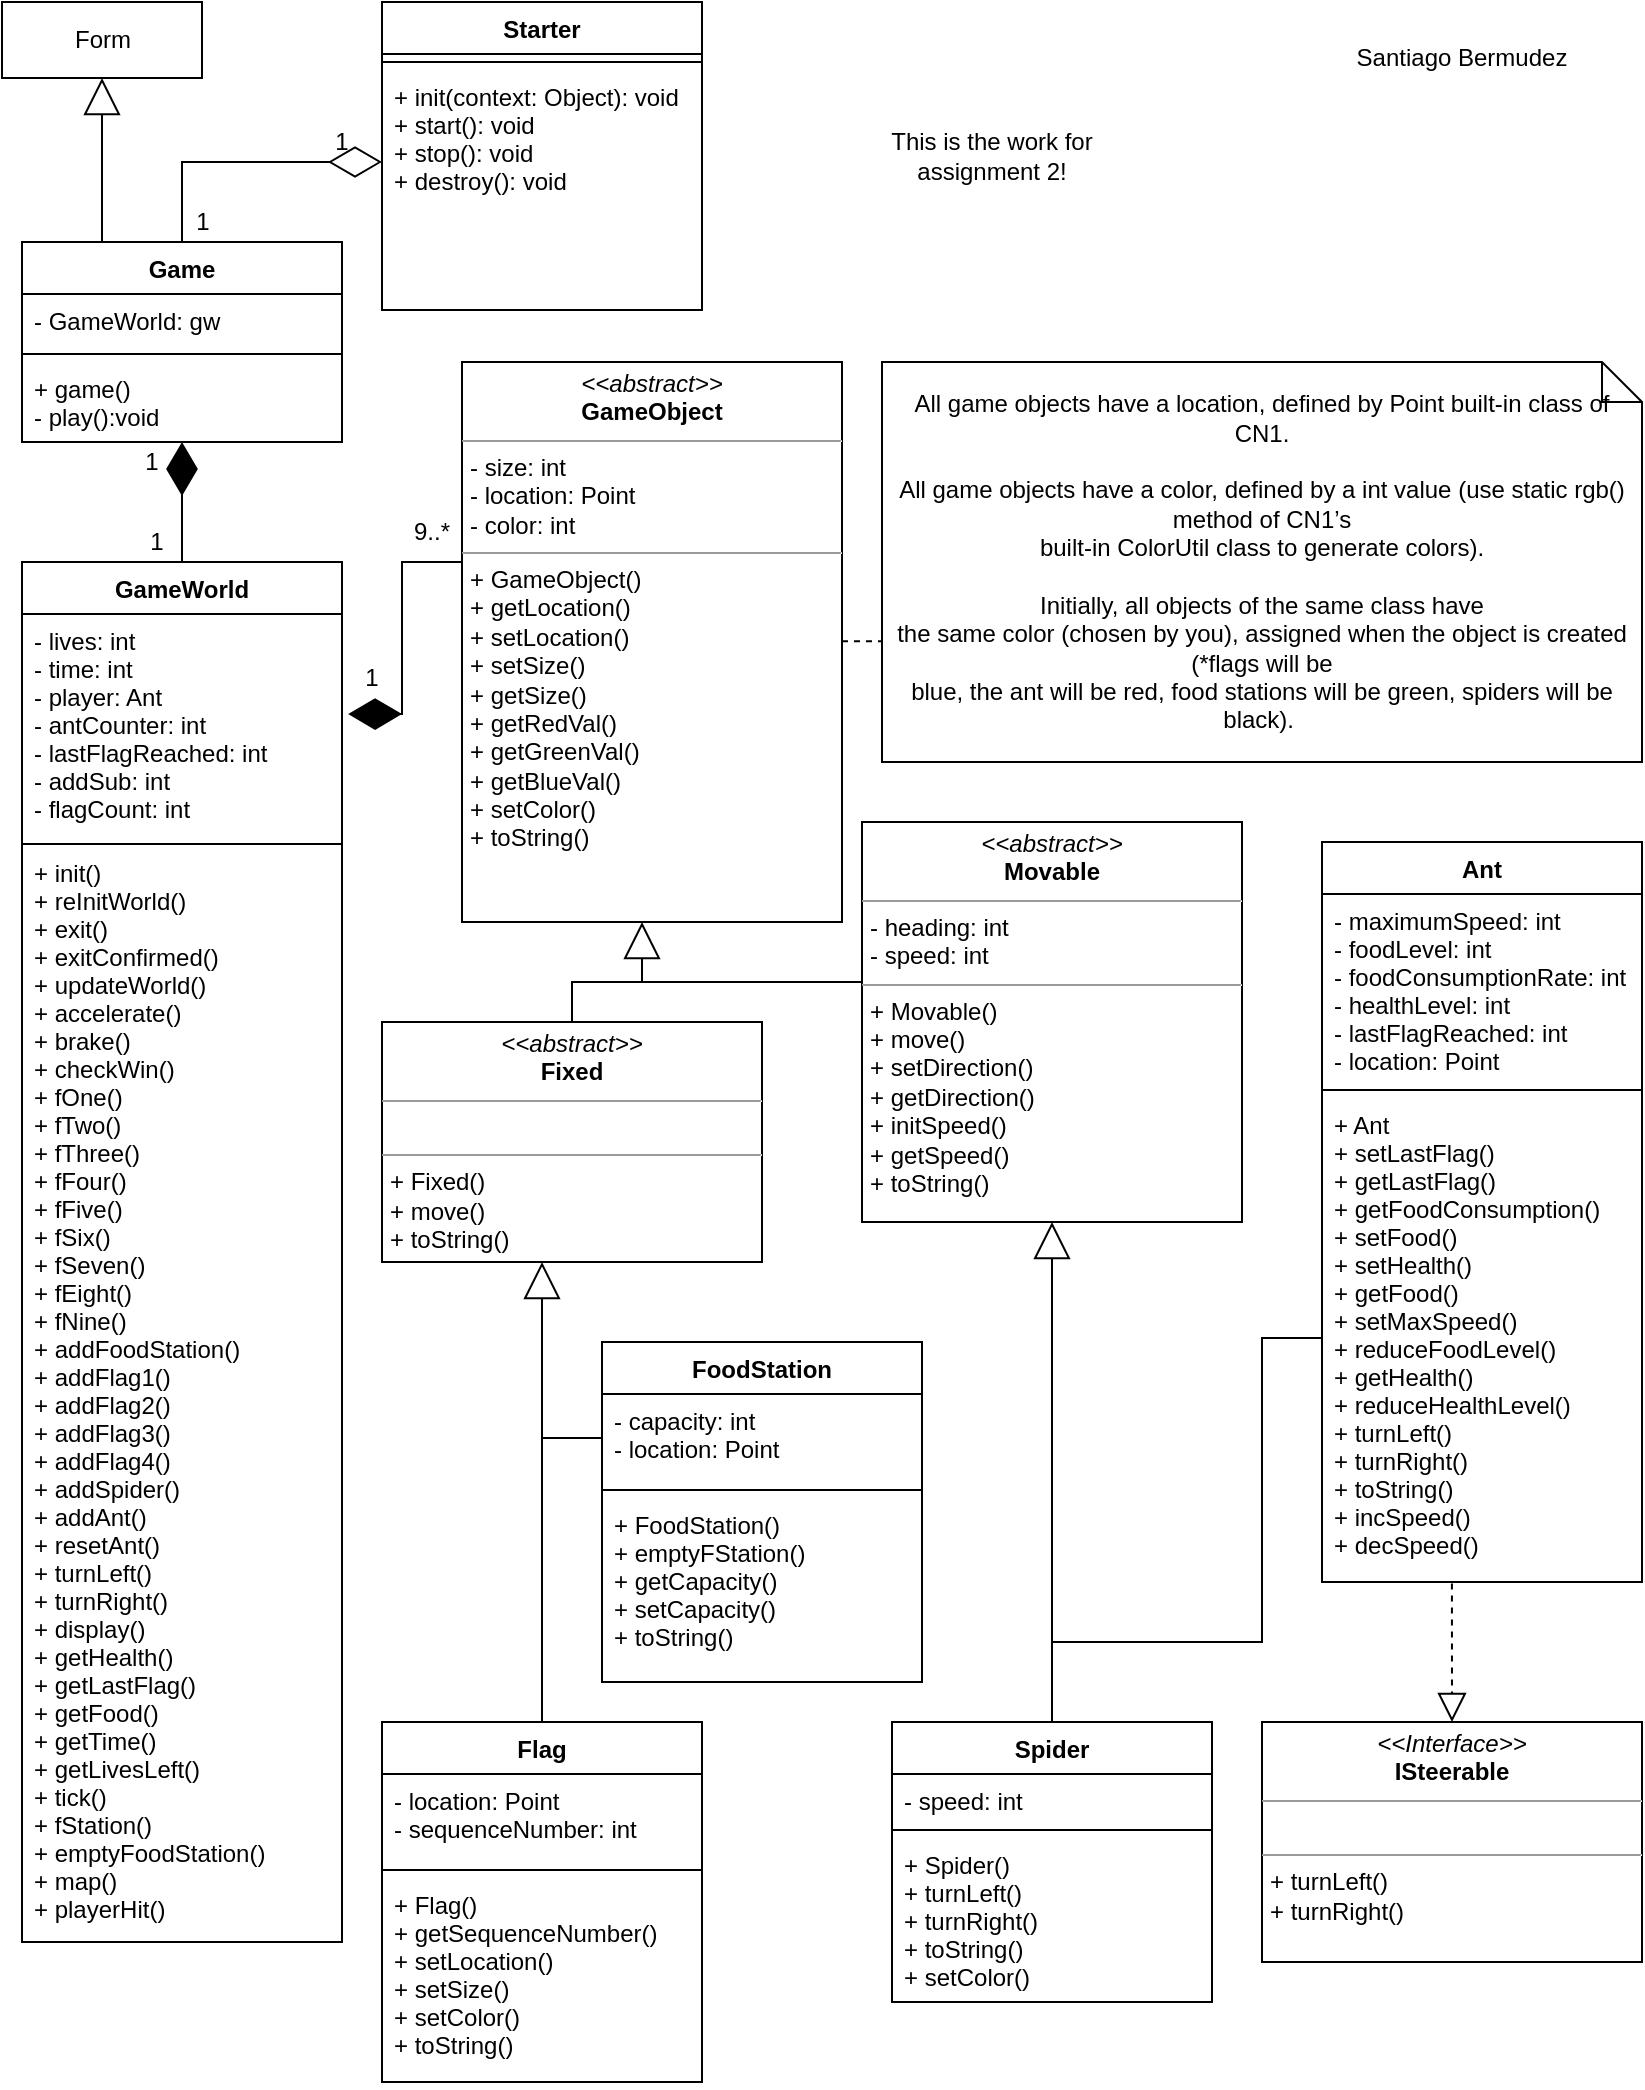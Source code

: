 <mxfile version="20.3.6" type="device"><diagram id="kgpKYQtTHZ0yAKxKKP6v" name="Page-1"><mxGraphModel dx="807" dy="468" grid="1" gridSize="10" guides="1" tooltips="1" connect="1" arrows="1" fold="1" page="1" pageScale="1" pageWidth="850" pageHeight="1100" math="0" shadow="0"><root><mxCell id="0"/><mxCell id="1" parent="0"/><mxCell id="ynbbYIpg2NUykKrxiiSq-1" value="GameWorld" style="swimlane;fontStyle=1;align=center;verticalAlign=top;childLayout=stackLayout;horizontal=1;startSize=26;horizontalStack=0;resizeParent=1;resizeParentMax=0;resizeLast=0;collapsible=1;marginBottom=0;" vertex="1" parent="1"><mxGeometry x="20" y="300" width="160" height="690" as="geometry"/></mxCell><mxCell id="ynbbYIpg2NUykKrxiiSq-2" value="- lives: int&#10;- time: int&#10;- player: Ant&#10;- antCounter: int&#10;- lastFlagReached: int&#10;- addSub: int&#10;- flagCount: int" style="text;strokeColor=none;fillColor=none;align=left;verticalAlign=top;spacingLeft=4;spacingRight=4;overflow=hidden;rotatable=0;points=[[0,0.5],[1,0.5]];portConstraint=eastwest;" vertex="1" parent="ynbbYIpg2NUykKrxiiSq-1"><mxGeometry y="26" width="160" height="114" as="geometry"/></mxCell><mxCell id="ynbbYIpg2NUykKrxiiSq-3" value="" style="line;strokeWidth=1;fillColor=none;align=left;verticalAlign=middle;spacingTop=-1;spacingLeft=3;spacingRight=3;rotatable=0;labelPosition=right;points=[];portConstraint=eastwest;strokeColor=inherit;" vertex="1" parent="ynbbYIpg2NUykKrxiiSq-1"><mxGeometry y="140" width="160" height="2" as="geometry"/></mxCell><mxCell id="ynbbYIpg2NUykKrxiiSq-4" value="+ init()&#10;+ reInitWorld()&#10;+ exit()&#10;+ exitConfirmed()&#10;+ updateWorld()&#10;+ accelerate()&#10;+ brake()&#10;+ checkWin()&#10;+ fOne()&#10;+ fTwo()&#10;+ fThree()&#10;+ fFour()&#10;+ fFive()&#10;+ fSix()&#10;+ fSeven()&#10;+ fEight()&#10;+ fNine()&#10;+ addFoodStation()&#10;+ addFlag1()&#10;+ addFlag2()&#10;+ addFlag3()&#10;+ addFlag4()&#10;+ addSpider()&#10;+ addAnt()&#10;+ resetAnt()&#10;+ turnLeft()&#10;+ turnRight()&#10;+ display()&#10;+ getHealth()&#10;+ getLastFlag()&#10;+ getFood()&#10;+ getTime()&#10;+ getLivesLeft()&#10;+ tick()&#10;+ fStation()&#10;+ emptyFoodStation()&#10;+ map()&#10;+ playerHit()" style="text;strokeColor=none;fillColor=none;align=left;verticalAlign=top;spacingLeft=4;spacingRight=4;overflow=hidden;rotatable=0;points=[[0,0.5],[1,0.5]];portConstraint=eastwest;" vertex="1" parent="ynbbYIpg2NUykKrxiiSq-1"><mxGeometry y="142" width="160" height="548" as="geometry"/></mxCell><mxCell id="ynbbYIpg2NUykKrxiiSq-5" value="Game" style="swimlane;fontStyle=1;align=center;verticalAlign=top;childLayout=stackLayout;horizontal=1;startSize=26;horizontalStack=0;resizeParent=1;resizeParentMax=0;resizeLast=0;collapsible=1;marginBottom=0;" vertex="1" parent="1"><mxGeometry x="20" y="140" width="160" height="100" as="geometry"/></mxCell><mxCell id="ynbbYIpg2NUykKrxiiSq-6" value="- GameWorld: gw" style="text;strokeColor=none;fillColor=none;align=left;verticalAlign=top;spacingLeft=4;spacingRight=4;overflow=hidden;rotatable=0;points=[[0,0.5],[1,0.5]];portConstraint=eastwest;" vertex="1" parent="ynbbYIpg2NUykKrxiiSq-5"><mxGeometry y="26" width="160" height="26" as="geometry"/></mxCell><mxCell id="ynbbYIpg2NUykKrxiiSq-7" value="" style="line;strokeWidth=1;fillColor=none;align=left;verticalAlign=middle;spacingTop=-1;spacingLeft=3;spacingRight=3;rotatable=0;labelPosition=right;points=[];portConstraint=eastwest;strokeColor=inherit;" vertex="1" parent="ynbbYIpg2NUykKrxiiSq-5"><mxGeometry y="52" width="160" height="8" as="geometry"/></mxCell><mxCell id="ynbbYIpg2NUykKrxiiSq-8" value="+ game()&#10;- play():void" style="text;strokeColor=none;fillColor=none;align=left;verticalAlign=top;spacingLeft=4;spacingRight=4;overflow=hidden;rotatable=0;points=[[0,0.5],[1,0.5]];portConstraint=eastwest;" vertex="1" parent="ynbbYIpg2NUykKrxiiSq-5"><mxGeometry y="60" width="160" height="40" as="geometry"/></mxCell><mxCell id="ynbbYIpg2NUykKrxiiSq-9" value="Starter" style="swimlane;fontStyle=1;align=center;verticalAlign=top;childLayout=stackLayout;horizontal=1;startSize=26;horizontalStack=0;resizeParent=1;resizeParentMax=0;resizeLast=0;collapsible=1;marginBottom=0;" vertex="1" parent="1"><mxGeometry x="200" y="20" width="160" height="154" as="geometry"/></mxCell><mxCell id="ynbbYIpg2NUykKrxiiSq-10" value="" style="line;strokeWidth=1;fillColor=none;align=left;verticalAlign=middle;spacingTop=-1;spacingLeft=3;spacingRight=3;rotatable=0;labelPosition=right;points=[];portConstraint=eastwest;strokeColor=inherit;" vertex="1" parent="ynbbYIpg2NUykKrxiiSq-9"><mxGeometry y="26" width="160" height="8" as="geometry"/></mxCell><mxCell id="ynbbYIpg2NUykKrxiiSq-11" value="+ init(context: Object): void&#10;+ start(): void&#10;+ stop(): void&#10;+ destroy(): void&#10;" style="text;strokeColor=none;fillColor=none;align=left;verticalAlign=top;spacingLeft=4;spacingRight=4;overflow=hidden;rotatable=0;points=[[0,0.5],[1,0.5]];portConstraint=eastwest;" vertex="1" parent="ynbbYIpg2NUykKrxiiSq-9"><mxGeometry y="34" width="160" height="120" as="geometry"/></mxCell><mxCell id="ynbbYIpg2NUykKrxiiSq-12" value="&lt;p style=&quot;margin:0px;margin-top:4px;text-align:center;&quot;&gt;&lt;i&gt;&amp;lt;&amp;lt;abstract&amp;gt;&amp;gt;&lt;/i&gt;&lt;br&gt;&lt;b&gt;Fixed&lt;/b&gt;&lt;/p&gt;&lt;hr size=&quot;1&quot;&gt;&lt;p style=&quot;margin:0px;margin-left:4px;&quot;&gt;&lt;br&gt;&lt;/p&gt;&lt;hr size=&quot;1&quot;&gt;&lt;p style=&quot;margin:0px;margin-left:4px;&quot;&gt;+ Fixed()&lt;/p&gt;&lt;p style=&quot;margin:0px;margin-left:4px;&quot;&gt;+ move()&lt;/p&gt;&lt;p style=&quot;margin:0px;margin-left:4px;&quot;&gt;+ toString()&lt;/p&gt;" style="verticalAlign=top;align=left;overflow=fill;fontSize=12;fontFamily=Helvetica;html=1;" vertex="1" parent="1"><mxGeometry x="200" y="530" width="190" height="120" as="geometry"/></mxCell><mxCell id="ynbbYIpg2NUykKrxiiSq-13" value="&lt;p style=&quot;margin:0px;margin-top:4px;text-align:center;&quot;&gt;&lt;i&gt;&amp;lt;&amp;lt;abstract&amp;gt;&amp;gt;&lt;/i&gt;&lt;br&gt;&lt;b&gt;Movable&lt;/b&gt;&lt;/p&gt;&lt;hr size=&quot;1&quot;&gt;&lt;p style=&quot;margin:0px;margin-left:4px;&quot;&gt;&lt;span style=&quot;background-color: initial;&quot;&gt;- heading: int&lt;/span&gt;&lt;br&gt;&lt;/p&gt;&lt;p style=&quot;margin:0px;margin-left:4px;&quot;&gt;- speed: int&lt;/p&gt;&lt;hr size=&quot;1&quot;&gt;&lt;p style=&quot;margin:0px;margin-left:4px;&quot;&gt;+ Movable()&lt;/p&gt;&lt;p style=&quot;margin:0px;margin-left:4px;&quot;&gt;&lt;span style=&quot;background-color: initial;&quot;&gt;+ move()&lt;/span&gt;&lt;br&gt;&lt;/p&gt;&lt;p style=&quot;margin:0px;margin-left:4px;&quot;&gt;+ setDirection()&lt;/p&gt;&lt;p style=&quot;margin:0px;margin-left:4px;&quot;&gt;+ getDirection()&lt;/p&gt;&lt;p style=&quot;margin:0px;margin-left:4px;&quot;&gt;+ initSpeed()&lt;/p&gt;&lt;p style=&quot;margin:0px;margin-left:4px;&quot;&gt;+ getSpeed()&lt;/p&gt;&lt;p style=&quot;margin:0px;margin-left:4px;&quot;&gt;+ toString()&lt;/p&gt;" style="verticalAlign=top;align=left;overflow=fill;fontSize=12;fontFamily=Helvetica;html=1;" vertex="1" parent="1"><mxGeometry x="440" y="430" width="190" height="200" as="geometry"/></mxCell><mxCell id="ynbbYIpg2NUykKrxiiSq-14" value="&lt;p style=&quot;margin:0px;margin-top:4px;text-align:center;&quot;&gt;&lt;i&gt;&amp;lt;&amp;lt;abstract&amp;gt;&amp;gt;&lt;/i&gt;&lt;br&gt;&lt;b&gt;GameObject&lt;/b&gt;&lt;/p&gt;&lt;hr size=&quot;1&quot;&gt;&lt;p style=&quot;margin:0px;margin-left:4px;&quot;&gt;- size: int&lt;/p&gt;&lt;p style=&quot;margin:0px;margin-left:4px;&quot;&gt;- location: Point&lt;br&gt;- color: int&lt;/p&gt;&lt;hr size=&quot;1&quot;&gt;&lt;p style=&quot;margin:0px;margin-left:4px;&quot;&gt;+ GameObject()&lt;/p&gt;&lt;p style=&quot;margin:0px;margin-left:4px;&quot;&gt;+ getLocation()&lt;/p&gt;&lt;p style=&quot;margin:0px;margin-left:4px;&quot;&gt;+ setLocation()&lt;i&gt;&lt;u&gt;&lt;br&gt;&lt;/u&gt;&lt;/i&gt;&lt;/p&gt;&lt;p style=&quot;margin:0px;margin-left:4px;&quot;&gt;+ setSize()&lt;/p&gt;&lt;p style=&quot;margin:0px;margin-left:4px;&quot;&gt;+ getSize()&lt;/p&gt;&lt;p style=&quot;margin:0px;margin-left:4px;&quot;&gt;+ getRedVal()&lt;/p&gt;&lt;p style=&quot;margin:0px;margin-left:4px;&quot;&gt;+ getGreenVal()&lt;/p&gt;&lt;p style=&quot;margin:0px;margin-left:4px;&quot;&gt;+ getBlueVal()&lt;/p&gt;&lt;p style=&quot;margin:0px;margin-left:4px;&quot;&gt;+ setColor()&lt;/p&gt;&lt;p style=&quot;margin:0px;margin-left:4px;&quot;&gt;+ toString()&lt;/p&gt;" style="verticalAlign=top;align=left;overflow=fill;fontSize=12;fontFamily=Helvetica;html=1;" vertex="1" parent="1"><mxGeometry x="240" y="200" width="190" height="280" as="geometry"/></mxCell><mxCell id="ynbbYIpg2NUykKrxiiSq-15" value="Flag" style="swimlane;fontStyle=1;align=center;verticalAlign=top;childLayout=stackLayout;horizontal=1;startSize=26;horizontalStack=0;resizeParent=1;resizeParentMax=0;resizeLast=0;collapsible=1;marginBottom=0;" vertex="1" parent="1"><mxGeometry x="200" y="880" width="160" height="180" as="geometry"/></mxCell><mxCell id="ynbbYIpg2NUykKrxiiSq-16" value="- location: Point&#10;- sequenceNumber: int" style="text;strokeColor=none;fillColor=none;align=left;verticalAlign=top;spacingLeft=4;spacingRight=4;overflow=hidden;rotatable=0;points=[[0,0.5],[1,0.5]];portConstraint=eastwest;" vertex="1" parent="ynbbYIpg2NUykKrxiiSq-15"><mxGeometry y="26" width="160" height="44" as="geometry"/></mxCell><mxCell id="ynbbYIpg2NUykKrxiiSq-17" value="" style="line;strokeWidth=1;fillColor=none;align=left;verticalAlign=middle;spacingTop=-1;spacingLeft=3;spacingRight=3;rotatable=0;labelPosition=right;points=[];portConstraint=eastwest;strokeColor=inherit;" vertex="1" parent="ynbbYIpg2NUykKrxiiSq-15"><mxGeometry y="70" width="160" height="8" as="geometry"/></mxCell><mxCell id="ynbbYIpg2NUykKrxiiSq-18" value="+ Flag()&#10;+ getSequenceNumber()&#10;+ setLocation()&#10;+ setSize()&#10;+ setColor()&#10;+ toString()&#10;" style="text;strokeColor=none;fillColor=none;align=left;verticalAlign=top;spacingLeft=4;spacingRight=4;overflow=hidden;rotatable=0;points=[[0,0.5],[1,0.5]];portConstraint=eastwest;" vertex="1" parent="ynbbYIpg2NUykKrxiiSq-15"><mxGeometry y="78" width="160" height="102" as="geometry"/></mxCell><mxCell id="ynbbYIpg2NUykKrxiiSq-19" value="FoodStation" style="swimlane;fontStyle=1;align=center;verticalAlign=top;childLayout=stackLayout;horizontal=1;startSize=26;horizontalStack=0;resizeParent=1;resizeParentMax=0;resizeLast=0;collapsible=1;marginBottom=0;" vertex="1" parent="1"><mxGeometry x="310" y="690" width="160" height="170" as="geometry"/></mxCell><mxCell id="ynbbYIpg2NUykKrxiiSq-20" value="- capacity: int&#10;- location: Point" style="text;strokeColor=none;fillColor=none;align=left;verticalAlign=top;spacingLeft=4;spacingRight=4;overflow=hidden;rotatable=0;points=[[0,0.5],[1,0.5]];portConstraint=eastwest;" vertex="1" parent="ynbbYIpg2NUykKrxiiSq-19"><mxGeometry y="26" width="160" height="44" as="geometry"/></mxCell><mxCell id="ynbbYIpg2NUykKrxiiSq-21" value="" style="line;strokeWidth=1;fillColor=none;align=left;verticalAlign=middle;spacingTop=-1;spacingLeft=3;spacingRight=3;rotatable=0;labelPosition=right;points=[];portConstraint=eastwest;strokeColor=inherit;" vertex="1" parent="ynbbYIpg2NUykKrxiiSq-19"><mxGeometry y="70" width="160" height="8" as="geometry"/></mxCell><mxCell id="ynbbYIpg2NUykKrxiiSq-22" value="+ FoodStation()&#10;+ emptyFStation()&#10;+ getCapacity()&#10;+ setCapacity()&#10;+ toString()" style="text;strokeColor=none;fillColor=none;align=left;verticalAlign=top;spacingLeft=4;spacingRight=4;overflow=hidden;rotatable=0;points=[[0,0.5],[1,0.5]];portConstraint=eastwest;" vertex="1" parent="ynbbYIpg2NUykKrxiiSq-19"><mxGeometry y="78" width="160" height="92" as="geometry"/></mxCell><mxCell id="ynbbYIpg2NUykKrxiiSq-23" value="Ant" style="swimlane;fontStyle=1;align=center;verticalAlign=top;childLayout=stackLayout;horizontal=1;startSize=26;horizontalStack=0;resizeParent=1;resizeParentMax=0;resizeLast=0;collapsible=1;marginBottom=0;" vertex="1" parent="1"><mxGeometry x="670" y="440" width="160" height="370" as="geometry"/></mxCell><mxCell id="ynbbYIpg2NUykKrxiiSq-24" value="- maximumSpeed: int&#10;- foodLevel: int&#10;- foodConsumptionRate: int&#10;- healthLevel: int&#10;- lastFlagReached: int&#10;- location: Point" style="text;strokeColor=none;fillColor=none;align=left;verticalAlign=top;spacingLeft=4;spacingRight=4;overflow=hidden;rotatable=0;points=[[0,0.5],[1,0.5]];portConstraint=eastwest;" vertex="1" parent="ynbbYIpg2NUykKrxiiSq-23"><mxGeometry y="26" width="160" height="94" as="geometry"/></mxCell><mxCell id="ynbbYIpg2NUykKrxiiSq-25" value="" style="line;strokeWidth=1;fillColor=none;align=left;verticalAlign=middle;spacingTop=-1;spacingLeft=3;spacingRight=3;rotatable=0;labelPosition=right;points=[];portConstraint=eastwest;strokeColor=inherit;" vertex="1" parent="ynbbYIpg2NUykKrxiiSq-23"><mxGeometry y="120" width="160" height="8" as="geometry"/></mxCell><mxCell id="ynbbYIpg2NUykKrxiiSq-26" value="+ Ant&#10;+ setLastFlag()&#10;+ getLastFlag()&#10;+ getFoodConsumption()&#10;+ setFood()&#10;+ setHealth()&#10;+ getFood()&#10;+ setMaxSpeed()&#10;+ reduceFoodLevel()&#10;+ getHealth()&#10;+ reduceHealthLevel()&#10;+ turnLeft()&#10;+ turnRight()&#10;+ toString()&#10;+ incSpeed()&#10;+ decSpeed()" style="text;strokeColor=none;fillColor=none;align=left;verticalAlign=top;spacingLeft=4;spacingRight=4;overflow=hidden;rotatable=0;points=[[0,0.5],[1,0.5]];portConstraint=eastwest;" vertex="1" parent="ynbbYIpg2NUykKrxiiSq-23"><mxGeometry y="128" width="160" height="242" as="geometry"/></mxCell><mxCell id="ynbbYIpg2NUykKrxiiSq-27" value="All game objects have a location, defined by Point built-in class of CN1.&lt;br&gt;&lt;br&gt;All game objects have a color, defined by a int value (use static rgb() method of CN1’s &lt;br&gt;built-in ColorUtil class to generate colors).&lt;br&gt;&lt;br&gt; Initially, all objects of the same class have &lt;br/&gt;the same color (chosen by you), assigned when the object is created (*flags will be &lt;br/&gt;blue, the ant will be red, food stations will be green, spiders will be black).&amp;nbsp;" style="shape=note;size=20;whiteSpace=wrap;html=1;" vertex="1" parent="1"><mxGeometry x="450" y="200" width="380" height="200" as="geometry"/></mxCell><mxCell id="ynbbYIpg2NUykKrxiiSq-28" value="" style="endArrow=none;dashed=1;html=1;rounded=0;entryX=0.001;entryY=0.698;entryDx=0;entryDy=0;entryPerimeter=0;" edge="1" parent="1" source="ynbbYIpg2NUykKrxiiSq-14" target="ynbbYIpg2NUykKrxiiSq-27"><mxGeometry width="50" height="50" relative="1" as="geometry"><mxPoint x="580" y="370" as="sourcePoint"/><mxPoint x="650.711" y="320" as="targetPoint"/></mxGeometry></mxCell><mxCell id="ynbbYIpg2NUykKrxiiSq-29" value="" style="endArrow=block;dashed=1;endFill=0;endSize=12;html=1;rounded=0;exitX=0.406;exitY=1.003;exitDx=0;exitDy=0;entryX=0.5;entryY=0;entryDx=0;entryDy=0;exitPerimeter=0;" edge="1" parent="1" source="ynbbYIpg2NUykKrxiiSq-26" target="ynbbYIpg2NUykKrxiiSq-42"><mxGeometry width="160" relative="1" as="geometry"><mxPoint x="750" y="850" as="sourcePoint"/><mxPoint x="630" y="890" as="targetPoint"/></mxGeometry></mxCell><mxCell id="ynbbYIpg2NUykKrxiiSq-30" value="" style="endArrow=none;endFill=0;endSize=24;html=1;rounded=0;edgeStyle=orthogonalEdgeStyle;" edge="1" parent="1"><mxGeometry width="160" relative="1" as="geometry"><mxPoint x="330" y="510" as="sourcePoint"/><mxPoint x="440" y="510" as="targetPoint"/><Array as="points"/></mxGeometry></mxCell><mxCell id="ynbbYIpg2NUykKrxiiSq-31" value="" style="endArrow=block;endSize=16;endFill=0;html=1;rounded=0;edgeStyle=orthogonalEdgeStyle;exitX=0.5;exitY=0;exitDx=0;exitDy=0;" edge="1" parent="1" source="ynbbYIpg2NUykKrxiiSq-12"><mxGeometry width="160" relative="1" as="geometry"><mxPoint x="710" y="600" as="sourcePoint"/><mxPoint x="330" y="480" as="targetPoint"/><Array as="points"><mxPoint x="295" y="510"/><mxPoint x="330" y="510"/></Array></mxGeometry></mxCell><mxCell id="ynbbYIpg2NUykKrxiiSq-32" value="" style="endArrow=block;endSize=16;endFill=0;html=1;rounded=0;edgeStyle=orthogonalEdgeStyle;exitX=0.5;exitY=0;exitDx=0;exitDy=0;" edge="1" parent="1" source="ynbbYIpg2NUykKrxiiSq-15"><mxGeometry width="160" relative="1" as="geometry"><mxPoint x="280" y="890" as="sourcePoint"/><mxPoint x="280" y="650" as="targetPoint"/><Array as="points"><mxPoint x="280" y="710"/></Array></mxGeometry></mxCell><mxCell id="ynbbYIpg2NUykKrxiiSq-33" value="" style="endArrow=block;endSize=16;endFill=0;html=1;rounded=0;edgeStyle=orthogonalEdgeStyle;exitX=0;exitY=0.5;exitDx=0;exitDy=0;entryX=0.5;entryY=1;entryDx=0;entryDy=0;" edge="1" parent="1" source="ynbbYIpg2NUykKrxiiSq-24" target="ynbbYIpg2NUykKrxiiSq-13"><mxGeometry width="160" relative="1" as="geometry"><mxPoint x="560" y="780" as="sourcePoint"/><mxPoint x="500" y="650" as="targetPoint"/><Array as="points"><mxPoint x="670" y="688"/><mxPoint x="640" y="688"/><mxPoint x="640" y="840"/><mxPoint x="535" y="840"/></Array></mxGeometry></mxCell><mxCell id="ynbbYIpg2NUykKrxiiSq-34" value="" style="endArrow=diamondThin;endFill=1;endSize=24;html=1;rounded=0;edgeStyle=orthogonalEdgeStyle;exitX=0.5;exitY=0;exitDx=0;exitDy=0;" edge="1" parent="1" source="ynbbYIpg2NUykKrxiiSq-1"><mxGeometry width="160" relative="1" as="geometry"><mxPoint x="100" y="280" as="sourcePoint"/><mxPoint x="100" y="240" as="targetPoint"/><Array as="points"><mxPoint x="100" y="240"/></Array></mxGeometry></mxCell><mxCell id="ynbbYIpg2NUykKrxiiSq-35" value="1" style="text;html=1;strokeColor=none;fillColor=none;align=center;verticalAlign=middle;whiteSpace=wrap;rounded=0;" vertex="1" parent="1"><mxGeometry x="75" y="240" width="20" height="20" as="geometry"/></mxCell><mxCell id="ynbbYIpg2NUykKrxiiSq-36" value="1" style="text;html=1;strokeColor=none;fillColor=none;align=center;verticalAlign=middle;whiteSpace=wrap;rounded=0;" vertex="1" parent="1"><mxGeometry x="80" y="280" width="15" height="20" as="geometry"/></mxCell><mxCell id="ynbbYIpg2NUykKrxiiSq-37" value="" style="endArrow=diamondThin;endFill=0;endSize=24;html=1;rounded=0;exitX=0.5;exitY=0;exitDx=0;exitDy=0;edgeStyle=orthogonalEdgeStyle;" edge="1" parent="1" source="ynbbYIpg2NUykKrxiiSq-5" target="ynbbYIpg2NUykKrxiiSq-11"><mxGeometry width="160" relative="1" as="geometry"><mxPoint x="170" y="30" as="sourcePoint"/><mxPoint x="390" y="100" as="targetPoint"/><Array as="points"><mxPoint x="100" y="100"/></Array></mxGeometry></mxCell><mxCell id="ynbbYIpg2NUykKrxiiSq-38" value="" style="endArrow=block;endSize=16;endFill=0;html=1;rounded=0;exitX=0.25;exitY=0;exitDx=0;exitDy=0;entryX=0.5;entryY=1;entryDx=0;entryDy=0;" edge="1" parent="1" source="ynbbYIpg2NUykKrxiiSq-5" target="ynbbYIpg2NUykKrxiiSq-39"><mxGeometry width="160" relative="1" as="geometry"><mxPoint x="20" y="80" as="sourcePoint"/><mxPoint x="170" y="-30" as="targetPoint"/></mxGeometry></mxCell><mxCell id="ynbbYIpg2NUykKrxiiSq-39" value="Form" style="html=1;" vertex="1" parent="1"><mxGeometry x="10" y="20" width="100" height="38" as="geometry"/></mxCell><mxCell id="ynbbYIpg2NUykKrxiiSq-40" value="1" style="text;html=1;strokeColor=none;fillColor=none;align=center;verticalAlign=middle;whiteSpace=wrap;rounded=0;" vertex="1" parent="1"><mxGeometry x="170" y="80" width="20" height="20" as="geometry"/></mxCell><mxCell id="ynbbYIpg2NUykKrxiiSq-41" value="1" style="text;html=1;strokeColor=none;fillColor=none;align=center;verticalAlign=middle;whiteSpace=wrap;rounded=0;" vertex="1" parent="1"><mxGeometry x="102.5" y="120" width="15" height="20" as="geometry"/></mxCell><mxCell id="ynbbYIpg2NUykKrxiiSq-42" value="&lt;p style=&quot;margin:0px;margin-top:4px;text-align:center;&quot;&gt;&lt;i&gt;&amp;lt;&amp;lt;Interface&amp;gt;&amp;gt;&lt;/i&gt;&lt;br&gt;&lt;b&gt;ISteerable&lt;/b&gt;&lt;/p&gt;&lt;hr size=&quot;1&quot;&gt;&lt;p style=&quot;margin:0px;margin-left:4px;&quot;&gt;&lt;br&gt;&lt;/p&gt;&lt;hr size=&quot;1&quot;&gt;&lt;p style=&quot;margin:0px;margin-left:4px;&quot;&gt;+ turnLeft()&lt;/p&gt;&lt;p style=&quot;margin:0px;margin-left:4px;&quot;&gt;+ turnRight()&lt;/p&gt;" style="verticalAlign=top;align=left;overflow=fill;fontSize=12;fontFamily=Helvetica;html=1;" vertex="1" parent="1"><mxGeometry x="640" y="880" width="190" height="120" as="geometry"/></mxCell><mxCell id="ynbbYIpg2NUykKrxiiSq-43" value="" style="endArrow=diamondThin;endFill=1;endSize=24;html=1;rounded=0;entryX=1.019;entryY=0.439;entryDx=0;entryDy=0;exitX=1;exitY=1;exitDx=0;exitDy=0;edgeStyle=orthogonalEdgeStyle;entryPerimeter=0;" edge="1" parent="1" source="ynbbYIpg2NUykKrxiiSq-45" target="ynbbYIpg2NUykKrxiiSq-2"><mxGeometry width="160" relative="1" as="geometry"><mxPoint x="260" y="370" as="sourcePoint"/><mxPoint x="190" y="350" as="targetPoint"/><Array as="points"><mxPoint x="210" y="300"/><mxPoint x="210" y="376"/></Array></mxGeometry></mxCell><mxCell id="ynbbYIpg2NUykKrxiiSq-44" value="1" style="text;html=1;strokeColor=none;fillColor=none;align=center;verticalAlign=middle;whiteSpace=wrap;rounded=0;" vertex="1" parent="1"><mxGeometry x="190" y="350" width="10" height="15" as="geometry"/></mxCell><mxCell id="ynbbYIpg2NUykKrxiiSq-45" value="9..*" style="text;html=1;strokeColor=none;fillColor=none;align=center;verticalAlign=middle;whiteSpace=wrap;rounded=0;" vertex="1" parent="1"><mxGeometry x="210" y="270" width="30" height="30" as="geometry"/></mxCell><mxCell id="ynbbYIpg2NUykKrxiiSq-46" value="Santiago Bermudez" style="text;html=1;strokeColor=none;fillColor=none;align=center;verticalAlign=middle;whiteSpace=wrap;rounded=0;" vertex="1" parent="1"><mxGeometry x="680" y="38" width="120" height="20" as="geometry"/></mxCell><mxCell id="ynbbYIpg2NUykKrxiiSq-47" value="Spider" style="swimlane;fontStyle=1;align=center;verticalAlign=top;childLayout=stackLayout;horizontal=1;startSize=26;horizontalStack=0;resizeParent=1;resizeParentMax=0;resizeLast=0;collapsible=1;marginBottom=0;" vertex="1" parent="1"><mxGeometry x="455" y="880" width="160" height="140" as="geometry"/></mxCell><mxCell id="ynbbYIpg2NUykKrxiiSq-48" value="- speed: int" style="text;strokeColor=none;fillColor=none;align=left;verticalAlign=top;spacingLeft=4;spacingRight=4;overflow=hidden;rotatable=0;points=[[0,0.5],[1,0.5]];portConstraint=eastwest;" vertex="1" parent="ynbbYIpg2NUykKrxiiSq-47"><mxGeometry y="26" width="160" height="24" as="geometry"/></mxCell><mxCell id="ynbbYIpg2NUykKrxiiSq-49" value="" style="line;strokeWidth=1;fillColor=none;align=left;verticalAlign=middle;spacingTop=-1;spacingLeft=3;spacingRight=3;rotatable=0;labelPosition=right;points=[];portConstraint=eastwest;strokeColor=inherit;" vertex="1" parent="ynbbYIpg2NUykKrxiiSq-47"><mxGeometry y="50" width="160" height="8" as="geometry"/></mxCell><mxCell id="ynbbYIpg2NUykKrxiiSq-50" value="+ Spider()&#10;+ turnLeft()&#10;+ turnRight()&#10;+ toString()&#10;+ setColor()" style="text;strokeColor=none;fillColor=none;align=left;verticalAlign=top;spacingLeft=4;spacingRight=4;overflow=hidden;rotatable=0;points=[[0,0.5],[1,0.5]];portConstraint=eastwest;" vertex="1" parent="ynbbYIpg2NUykKrxiiSq-47"><mxGeometry y="58" width="160" height="82" as="geometry"/></mxCell><mxCell id="ynbbYIpg2NUykKrxiiSq-51" value="" style="endArrow=none;html=1;rounded=0;exitX=0;exitY=0.5;exitDx=0;exitDy=0;" edge="1" parent="1" source="ynbbYIpg2NUykKrxiiSq-20"><mxGeometry width="50" height="50" relative="1" as="geometry"><mxPoint x="440" y="760" as="sourcePoint"/><mxPoint x="280" y="738" as="targetPoint"/></mxGeometry></mxCell><mxCell id="ynbbYIpg2NUykKrxiiSq-52" value="" style="endArrow=none;html=1;rounded=0;exitX=0.5;exitY=0;exitDx=0;exitDy=0;" edge="1" parent="1" source="ynbbYIpg2NUykKrxiiSq-47"><mxGeometry width="50" height="50" relative="1" as="geometry"><mxPoint x="510" y="810" as="sourcePoint"/><mxPoint x="535" y="840" as="targetPoint"/></mxGeometry></mxCell><mxCell id="ynbbYIpg2NUykKrxiiSq-53" value="This is the work for assignment 2!" style="text;html=1;strokeColor=none;fillColor=none;align=center;verticalAlign=middle;whiteSpace=wrap;rounded=0;" vertex="1" parent="1"><mxGeometry x="450" y="82" width="110" height="30" as="geometry"/></mxCell></root></mxGraphModel></diagram></mxfile>